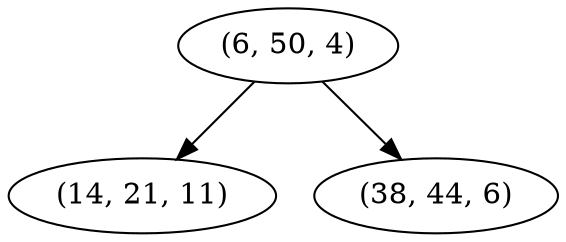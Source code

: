 digraph tree {
    "(6, 50, 4)";
    "(14, 21, 11)";
    "(38, 44, 6)";
    "(6, 50, 4)" -> "(14, 21, 11)";
    "(6, 50, 4)" -> "(38, 44, 6)";
}
